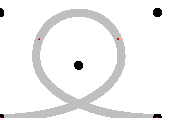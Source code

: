 % Tvary casr v krajnich bodech

defaultfont := "cstt10";
labeloffset := 2mm;
u := cm;
j := 4mm;

verbatimtex
	\font\tt=cstt10
	\font\rm=csr10
etex

beginfig(1)
pickup pencircle scaled 1mm;

path p;

z0 = (0,0);
z1 = (1.5u,1u);
z2 = (.5u,1u);
z3 = (2u,0);

p := z0{right}..z1..z2..{right}z3 ;

draw p withcolor 0.75white;


dotlabel.llft("llcorner", llcorner p);
dotlabel.lrt("lrcorner", lrcorner p);
dotlabel.urt("urcorner", urcorner p);
dotlabel.ulft("ulcorner", ulcorner p);
dotlabel.bot("center", center p);

pickup defaultpen;

for i = z0,z1,z2,z3:
drawdot i withpen pencircle scaled 0.2mm withcolor red;
endfor;

endfig;
end;
